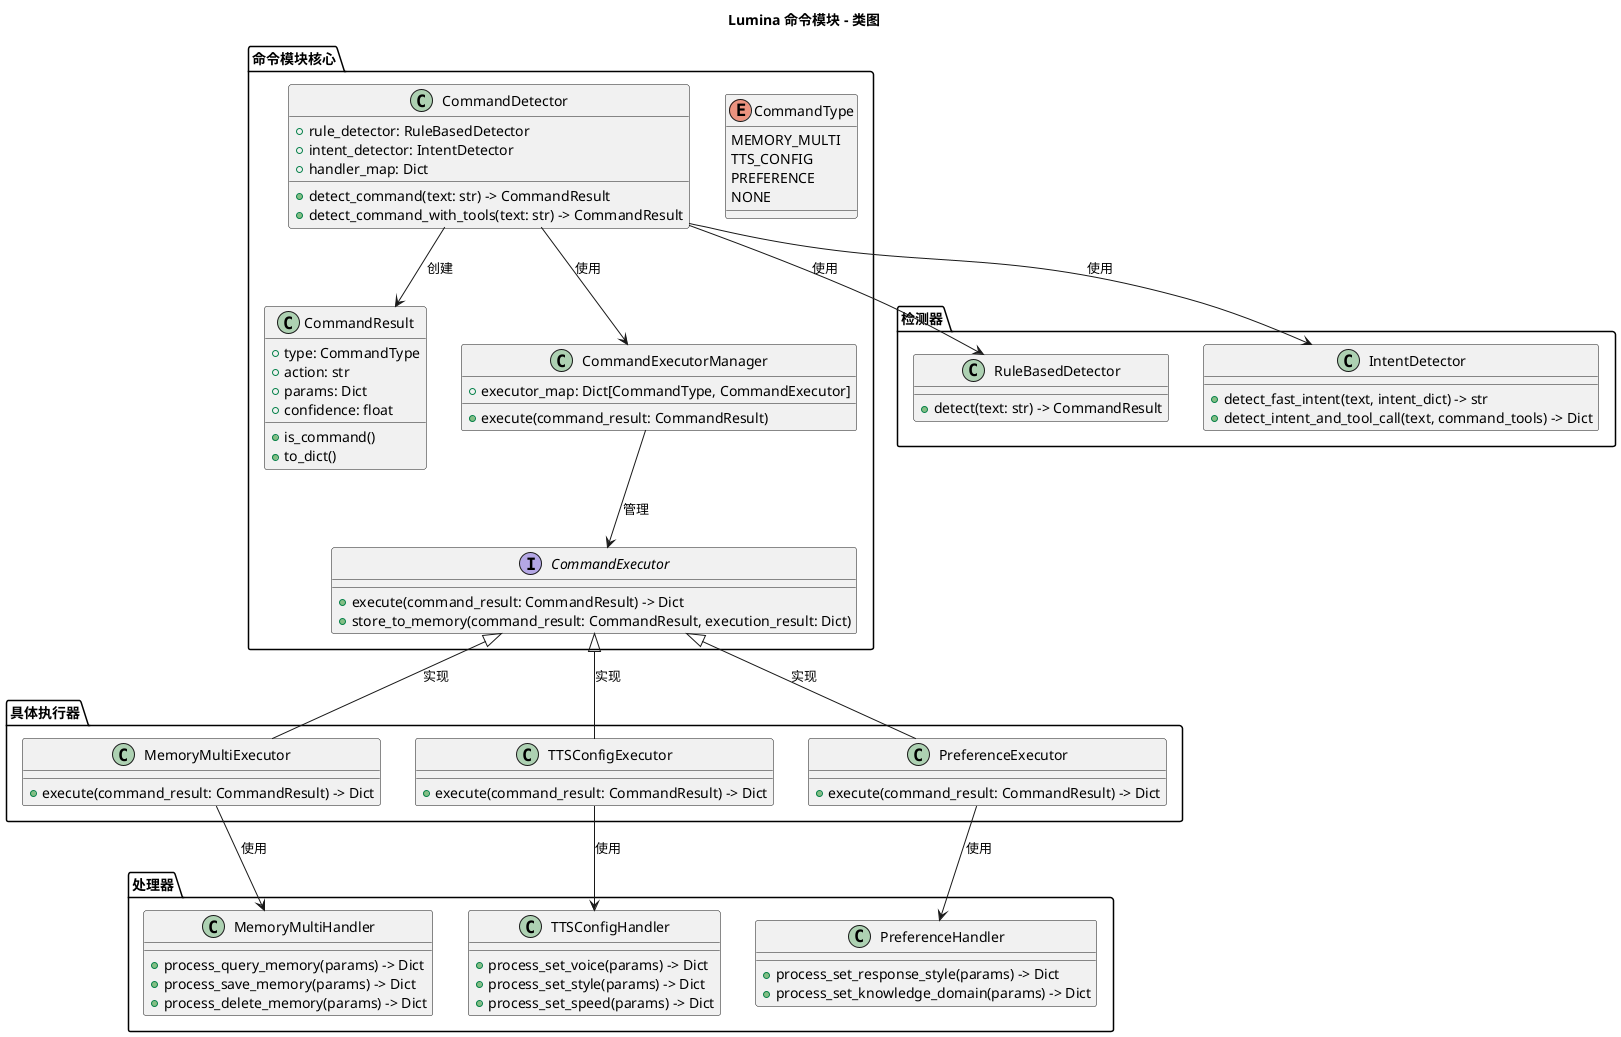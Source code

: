 @startuml 命令模块类图
' 使用更好看的皮肤
skinparam shadowing false
skinparam backgroundColor white
skinparam defaultFontName "Microsoft YaHei"

title Lumina 命令模块 - 类图

package "命令模块核心" {
  enum CommandType {
    MEMORY_MULTI
    TTS_CONFIG
    PREFERENCE
    NONE
  }

  class CommandResult {
    +type: CommandType
    +action: str
    +params: Dict
    +confidence: float
    +is_command()
    +to_dict()
  }

  class CommandDetector {
    +rule_detector: RuleBasedDetector
    +intent_detector: IntentDetector
    +handler_map: Dict
    +detect_command(text: str) -> CommandResult
    +detect_command_with_tools(text: str) -> CommandResult
  }

  interface CommandExecutor {
    +execute(command_result: CommandResult) -> Dict
    +store_to_memory(command_result: CommandResult, execution_result: Dict)
  }

  class CommandExecutorManager {
    +executor_map: Dict[CommandType, CommandExecutor]
    +execute(command_result: CommandResult)
  }
}

package "检测器" {
  class RuleBasedDetector {
    +detect(text: str) -> CommandResult
  }
  
  class IntentDetector {
    +detect_fast_intent(text, intent_dict) -> str
    +detect_intent_and_tool_call(text, command_tools) -> Dict
  }
}

package "具体执行器" {
  class MemoryMultiExecutor {
    +execute(command_result: CommandResult) -> Dict
  }

  class TTSConfigExecutor {
    +execute(command_result: CommandResult) -> Dict
  }

  class PreferenceExecutor {
    +execute(command_result: CommandResult) -> Dict
  }
}

package "处理器" {
  class MemoryMultiHandler {
    +process_query_memory(params) -> Dict
    +process_save_memory(params) -> Dict
    +process_delete_memory(params) -> Dict
  }

  class TTSConfigHandler {
    +process_set_voice(params) -> Dict
    +process_set_style(params) -> Dict
    +process_set_speed(params) -> Dict
  }

  class PreferenceHandler {
    +process_set_response_style(params) -> Dict
    +process_set_knowledge_domain(params) -> Dict
  }
}

' 关系
CommandDetector --> CommandResult : 创建
CommandDetector --> IntentDetector : 使用
CommandDetector --> RuleBasedDetector : 使用
CommandExecutorManager --> CommandExecutor : 管理
CommandExecutor <|-- MemoryMultiExecutor : 实现
CommandExecutor <|-- TTSConfigExecutor : 实现
CommandExecutor <|-- PreferenceExecutor : 实现
MemoryMultiExecutor --> MemoryMultiHandler : 使用
TTSConfigExecutor --> TTSConfigHandler : 使用
PreferenceExecutor --> PreferenceHandler : 使用
CommandDetector --> CommandExecutorManager : 使用

@enduml

@startuml 命令模块处理流程
' 使用更好看的皮肤
skinparam shadowing false
skinparam backgroundColor white
skinparam defaultFontName "Microsoft YaHei"

title Lumina 命令模块 - 处理流程

actor 用户
participant "PipelineService" as Pipeline
participant "CommandDetector" as Detector
participant "IntentDetector" as IntentDet
participant "大语言模型" as LLM
participant "CommandExecutorManager" as Executor

autonumber

用户 -> Pipeline: 输入文本
Pipeline -> Detector: detect_command(text)

Detector -> IntentDet: detect_fast_intent(text)
IntentDet --> Detector: 返回意图类型(A/B/C/D)

alt 检测到命令意图
  Detector --> Pipeline: CommandResult(type=特定类型)
  Pipeline -> Detector: detect_command_with_tools(text)
  
  Detector -> IntentDet: detect_intent_and_tool_call(text, tools)
  IntentDet -> LLM: 发送工具定义和用户文本
  LLM --> IntentDet: 返回结构化工具调用
  IntentDet --> Detector: 工具调用结果
  
  Detector -> Detector: _create_command_result_from_tool()
  Detector --> Pipeline: 完整的CommandResult
  
  Pipeline -> Executor: execute(command_result)
  
  alt 记忆类命令
    Executor -> Executor: 执行记忆操作
    Executor --> Pipeline: 返回执行结果
  else TTS类命令
    Executor -> Executor: 更新TTS配置
    Executor --> Pipeline: 返回执行结果
  else 偏好类命令
    Executor -> Executor: 更新用户偏好
    Executor --> Pipeline: 返回执行结果
  end
  
  Pipeline --> 用户: 执行结果
else 普通对话
  Detector --> Pipeline: CommandResult(NONE)
  Pipeline -> LLM: 发送普通对话请求
  LLM --> Pipeline: 返回LLM响应
  Pipeline --> 用户: LLM响应结果
end

@enduml

@startuml 命令模块在系统中的位置
' 使用更好看的皮肤
skinparam shadowing false
skinparam backgroundColor white
skinparam defaultFontName "Microsoft YaHei"

title Lumina 命令模块 - 在系统中的位置

package "前端" {
  [用户界面] as UI
  [音频捕获] as AudioCapture
  [音频播放] as AudioPlayer
}

package "后端" {
  [ws/audio接口] as WSAudio
  [PipelineService] as Pipeline
  
  package "命令模块" {
    [CommandDetector] as CmdDetector
    [CommandExecutorManager] as CmdExecutor
    [IntentDetector] as IntentDetector
    [MemoryMultiHandler] as MemoryHandler
    [TTSConfigHandler] as TTSHandler
    [PreferenceHandler] as PrefHandler
  }
  
  package "语音识别" {
    [AliCloudSTTAdapter] as STTAdapter
  }
  
  package "大模型" {
    [QwenClient] as LLMClient
    [上下文管理] as Context
  }
  
  package "语音合成" {
    [MiniMaxTTSClient] as TTSClient
  }
  
  package "记忆系统" {
    [存储] as MemoryStorage
    [检索] as MemoryRetrieval
  }
}

' 关系
UI --> AudioCapture
AudioCapture --> WSAudio
WSAudio --> Pipeline
Pipeline --> STTAdapter
STTAdapter --> Pipeline

Pipeline --> CmdDetector : 语音识别结果
CmdDetector --> IntentDetector : 命令检测
IntentDetector --> CmdDetector : 命令类型
CmdDetector --> Pipeline : 命令结果
Pipeline --> CmdExecutor : 命令执行

CmdExecutor --> MemoryHandler : 记忆命令
CmdExecutor --> TTSHandler : TTS命令
CmdExecutor --> PrefHandler : 偏好命令

MemoryHandler --> MemoryStorage : 记忆操作
MemoryHandler --> MemoryRetrieval : 记忆操作
TTSHandler --> TTSClient : 配置更新

Pipeline --> LLMClient : 普通对话
LLMClient --> Context
Context --> MemoryStorage

Pipeline --> TTSClient
TTSClient --> AudioPlayer

@enduml

@startuml 命令模块详细流程
' 使用更好看的皮肤
skinparam shadowing false
skinparam backgroundColor white
skinparam defaultFontName "Microsoft YaHei"

title Lumina 命令模块 - 详细流程

actor 用户 as User
participant PipelineService as Pipeline
participant CommandDetector as CmdDetector
participant "RuleBasedDetector" as RuleDet
participant "IntentDetector" as IntentDet
participant "大语言模型" as LLM
participant "CommandExecutorManager" as CmdExec

autonumber

User -> Pipeline: 输入文本 "请将音色切换为女性"
Pipeline -> CmdDetector: detect_command("请将音色切换为女性")

group 快速意图分类阶段
  CmdDetector -> IntentDet: detect_fast_intent(text)
  IntentDet -> IntentDet: 使用快速分类字典匹配
  IntentDet --> CmdDetector: 返回 "B" (TTS_CONFIG类型)
end

group 命令确认阶段
  CmdDetector --> Pipeline: CommandResult(type=TTS_CONFIG)
  Pipeline -> CmdDetector: detect_command_with_tools(text)
end

group 详细工具调用阶段
  CmdDetector -> IntentDet: detect_intent_and_tool_call(text, tools)
  IntentDet -> LLM: 发送工具定义和用户文本
  LLM --> IntentDet: 返回结构化工具调用结果
  note right of LLM: {name: "tts_config_command", arguments: {action: "set_voice", params: {voice: "女性"}}}
  IntentDet --> CmdDetector: 工具调用结果
end

group 命令创建与执行阶段
  CmdDetector -> CmdDetector: _create_command_result_from_tool(tool)
  CmdDetector --> Pipeline: CommandResult(type=TTS_CONFIG, action="set_voice", params={"voice": "女性"})
  
  Pipeline -> CmdExec: execute(command_result)
  CmdExec -> CmdExec: 获取TTSConfigExecutor
  CmdExec -> CmdExec: 执行set_voice操作
  CmdExec -> CmdExec: 更新TTS客户端配置
  CmdExec -> CmdExec: 保存配置到记忆
  CmdExec --> Pipeline: 执行结果 {status: "success", message: "已将音色设置为女性"}
end

Pipeline --> User: "我已经将音色切换为女性，有什么我可以帮您的吗？"

@enduml

@startuml 命令模块与记忆系统交互流程
' 使用更好看的皮肤
skinparam shadowing false
skinparam backgroundColor white
skinparam defaultFontName "Microsoft YaHei"

title Lumina 命令模块 - 与记忆系统交互流程

actor 用户 as User
participant PipelineService as Pipeline
participant CommandDetector as CmdDetector
participant "IntentDetector" as IntentDet
participant "大语言模型" as LLM
participant "CommandExecutorManager" as CmdExec
participant "MemoryMultiExecutor" as MemExec
participant "MemoryStorage" as Memory

autonumber

User -> Pipeline: 输入文本 "帮我记住下周三要去医院复诊"
Pipeline -> CmdDetector: detect_command(text)

group 快速意图分类阶段
  CmdDetector -> IntentDet: detect_fast_intent(text)
  IntentDet --> CmdDetector: 返回 "A" (MEMORY_MULTI类型)
end

CmdDetector --> Pipeline: CommandResult(type=MEMORY_MULTI)
Pipeline -> CmdDetector: detect_command_with_tools(text)

group 详细工具调用阶段
  CmdDetector -> IntentDet: detect_intent_and_tool_call(text, tools)
  IntentDet -> LLM: 发送工具定义和用户文本
  LLM --> IntentDet: 返回结构化工具调用
  note right of LLM: {name: "memory_multi_command", arguments: {action: "save_memory", params: {content: "下周三医院复诊", tags: ["医疗", "日程"]}}}
  IntentDet --> CmdDetector: 工具调用结果
end

group 命令创建与执行阶段
  CmdDetector -> CmdDetector: _create_command_result_from_tool(tool)
  CmdDetector --> Pipeline: CommandResult(type=MEMORY_MULTI, action="save_memory", params={"content": "下周三医院复诊", "tags": ["医疗", "日程"]})
  
  Pipeline -> CmdExec: execute(command_result)
  CmdExec -> MemExec: execute(command_result)
  MemExec -> Memory: save_memory(content, tags, source="user")
  Memory --> MemExec: 保存结果 {id: "memory123", status: "success"}
  MemExec --> CmdExec: 执行结果
  CmdExec --> Pipeline: 执行结果 {status: "success", message: "已保存记忆", memory_id: "memory123"}
end

Pipeline --> User: "我已记住下周三您要去医院复诊，到时会提醒您。"

@enduml 
